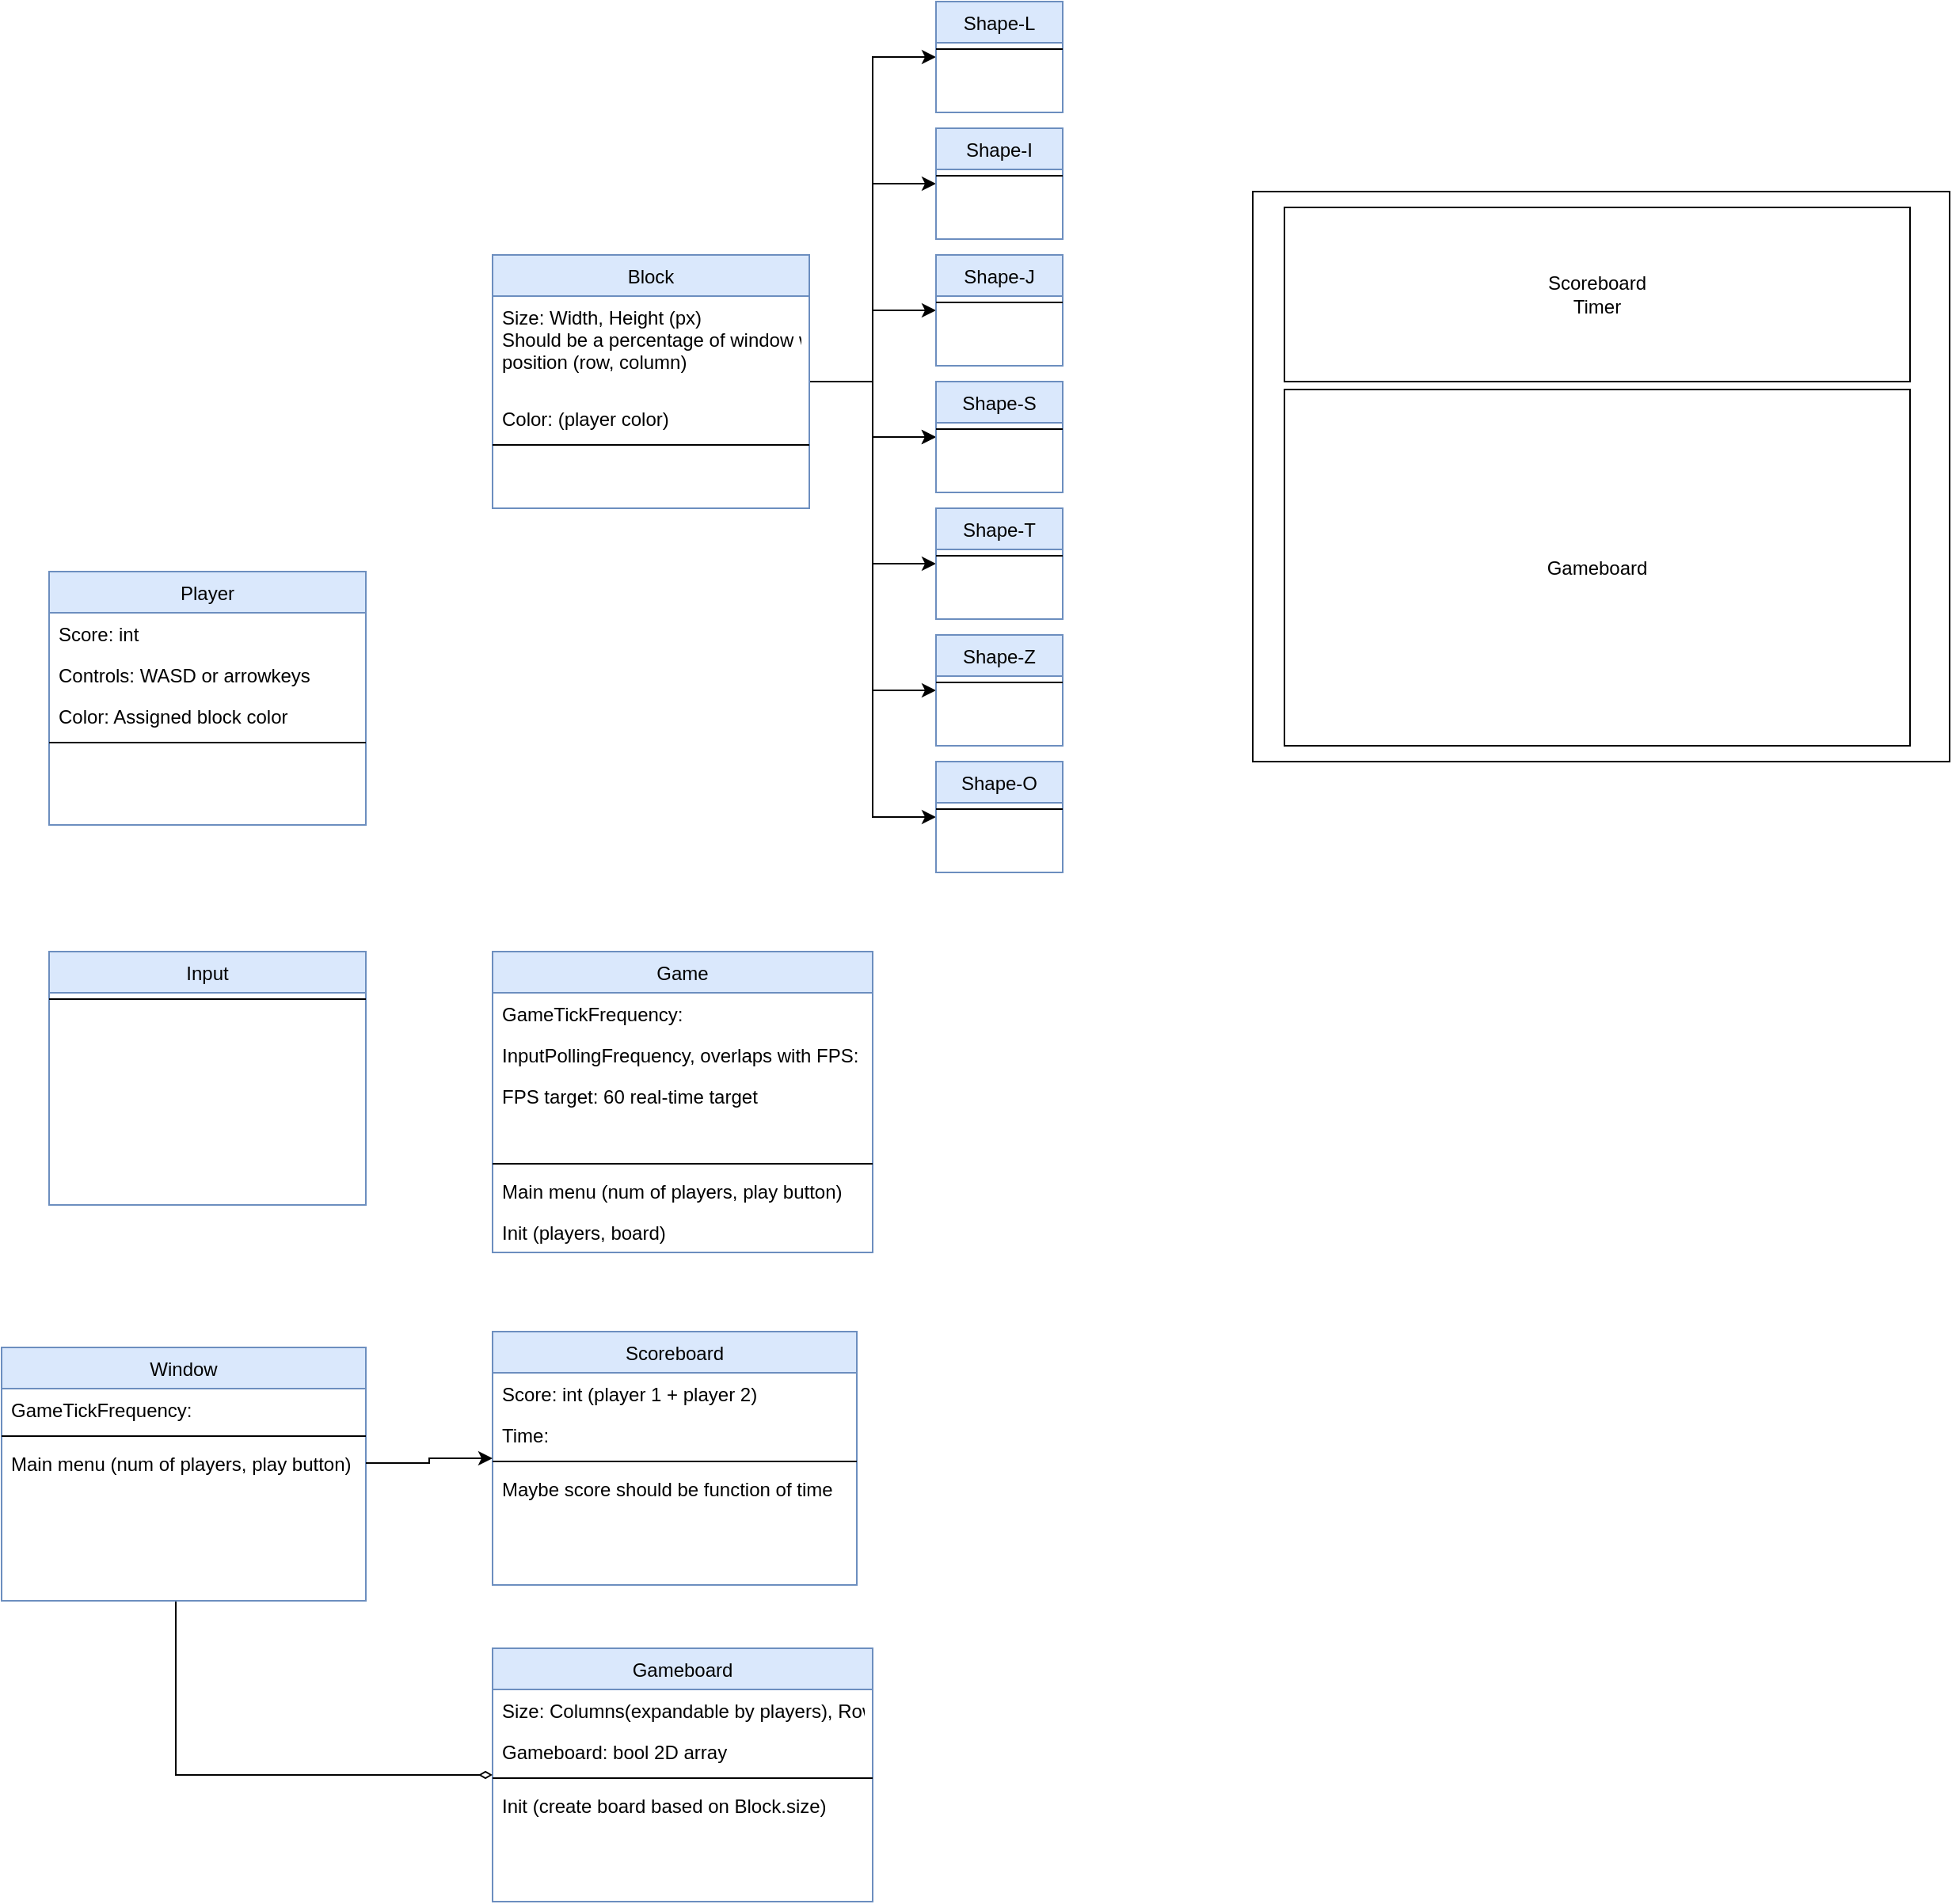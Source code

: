 <mxfile version="21.2.1" type="device" pages="2">
  <diagram id="C5RBs43oDa-KdzZeNtuy" name="Classes and UI">
    <mxGraphModel dx="1277" dy="3592" grid="1" gridSize="10" guides="1" tooltips="1" connect="1" arrows="1" fold="1" page="1" pageScale="1" pageWidth="827" pageHeight="1169" math="0" shadow="0">
      <root>
        <mxCell id="WIyWlLk6GJQsqaUBKTNV-0" />
        <mxCell id="WIyWlLk6GJQsqaUBKTNV-1" parent="WIyWlLk6GJQsqaUBKTNV-0" />
        <mxCell id="zkfFHV4jXpPFQw0GAbJ--0" value="Gameboard" style="swimlane;fontStyle=0;align=center;verticalAlign=top;childLayout=stackLayout;horizontal=1;startSize=26;horizontalStack=0;resizeParent=1;resizeLast=0;collapsible=1;marginBottom=0;rounded=0;shadow=0;strokeWidth=1;fillColor=#dae8fc;strokeColor=#6c8ebf;glass=0;gradientColor=none;" parent="WIyWlLk6GJQsqaUBKTNV-1" vertex="1">
          <mxGeometry x="360" y="1000" width="240" height="160" as="geometry">
            <mxRectangle x="230" y="140" width="160" height="26" as="alternateBounds" />
          </mxGeometry>
        </mxCell>
        <mxCell id="zkfFHV4jXpPFQw0GAbJ--5" value="Size: Columns(expandable by players), Rows" style="text;align=left;verticalAlign=top;spacingLeft=4;spacingRight=4;overflow=hidden;rotatable=0;points=[[0,0.5],[1,0.5]];portConstraint=eastwest;" parent="zkfFHV4jXpPFQw0GAbJ--0" vertex="1">
          <mxGeometry y="26" width="240" height="26" as="geometry" />
        </mxCell>
        <mxCell id="7FVfDCS7Y6orQFp0e4l5-1" value="Gameboard: bool 2D array" style="text;align=left;verticalAlign=top;spacingLeft=4;spacingRight=4;overflow=hidden;rotatable=0;points=[[0,0.5],[1,0.5]];portConstraint=eastwest;" parent="zkfFHV4jXpPFQw0GAbJ--0" vertex="1">
          <mxGeometry y="52" width="240" height="26" as="geometry" />
        </mxCell>
        <mxCell id="zkfFHV4jXpPFQw0GAbJ--4" value="" style="line;html=1;strokeWidth=1;align=left;verticalAlign=middle;spacingTop=-1;spacingLeft=3;spacingRight=3;rotatable=0;labelPosition=right;points=[];portConstraint=eastwest;" parent="zkfFHV4jXpPFQw0GAbJ--0" vertex="1">
          <mxGeometry y="78" width="240" height="8" as="geometry" />
        </mxCell>
        <mxCell id="7FVfDCS7Y6orQFp0e4l5-12" value="Init (create board based on Block.size)" style="text;align=left;verticalAlign=top;spacingLeft=4;spacingRight=4;overflow=hidden;rotatable=0;points=[[0,0.5],[1,0.5]];portConstraint=eastwest;" parent="zkfFHV4jXpPFQw0GAbJ--0" vertex="1">
          <mxGeometry y="86" width="240" height="26" as="geometry" />
        </mxCell>
        <mxCell id="7FVfDCS7Y6orQFp0e4l5-3" value="Player" style="swimlane;fontStyle=0;align=center;verticalAlign=top;childLayout=stackLayout;horizontal=1;startSize=26;horizontalStack=0;resizeParent=1;resizeLast=0;collapsible=1;marginBottom=0;rounded=0;shadow=0;strokeWidth=1;fillColor=#dae8fc;strokeColor=#6c8ebf;" parent="WIyWlLk6GJQsqaUBKTNV-1" vertex="1">
          <mxGeometry x="80" y="320" width="200" height="160" as="geometry">
            <mxRectangle x="230" y="140" width="160" height="26" as="alternateBounds" />
          </mxGeometry>
        </mxCell>
        <mxCell id="7FVfDCS7Y6orQFp0e4l5-4" value="Score: int" style="text;align=left;verticalAlign=top;spacingLeft=4;spacingRight=4;overflow=hidden;rotatable=0;points=[[0,0.5],[1,0.5]];portConstraint=eastwest;" parent="7FVfDCS7Y6orQFp0e4l5-3" vertex="1">
          <mxGeometry y="26" width="200" height="26" as="geometry" />
        </mxCell>
        <mxCell id="7FVfDCS7Y6orQFp0e4l5-5" value="Controls: WASD or arrowkeys" style="text;align=left;verticalAlign=top;spacingLeft=4;spacingRight=4;overflow=hidden;rotatable=0;points=[[0,0.5],[1,0.5]];portConstraint=eastwest;" parent="7FVfDCS7Y6orQFp0e4l5-3" vertex="1">
          <mxGeometry y="52" width="200" height="26" as="geometry" />
        </mxCell>
        <mxCell id="7FVfDCS7Y6orQFp0e4l5-20" value="Color: Assigned block color" style="text;align=left;verticalAlign=top;spacingLeft=4;spacingRight=4;overflow=hidden;rotatable=0;points=[[0,0.5],[1,0.5]];portConstraint=eastwest;" parent="7FVfDCS7Y6orQFp0e4l5-3" vertex="1">
          <mxGeometry y="78" width="200" height="26" as="geometry" />
        </mxCell>
        <mxCell id="7FVfDCS7Y6orQFp0e4l5-7" value="" style="line;html=1;strokeWidth=1;align=left;verticalAlign=middle;spacingTop=-1;spacingLeft=3;spacingRight=3;rotatable=0;labelPosition=right;points=[];portConstraint=eastwest;" parent="7FVfDCS7Y6orQFp0e4l5-3" vertex="1">
          <mxGeometry y="104" width="200" height="8" as="geometry" />
        </mxCell>
        <mxCell id="7FVfDCS7Y6orQFp0e4l5-25" style="edgeStyle=elbowEdgeStyle;rounded=0;orthogonalLoop=1;jettySize=auto;html=1;" parent="WIyWlLk6GJQsqaUBKTNV-1" source="7FVfDCS7Y6orQFp0e4l5-8" target="7FVfDCS7Y6orQFp0e4l5-21" edge="1">
          <mxGeometry relative="1" as="geometry" />
        </mxCell>
        <mxCell id="7FVfDCS7Y6orQFp0e4l5-38" style="edgeStyle=elbowEdgeStyle;rounded=0;orthogonalLoop=1;jettySize=auto;html=1;" parent="WIyWlLk6GJQsqaUBKTNV-1" source="7FVfDCS7Y6orQFp0e4l5-8" target="7FVfDCS7Y6orQFp0e4l5-26" edge="1">
          <mxGeometry relative="1" as="geometry" />
        </mxCell>
        <mxCell id="7FVfDCS7Y6orQFp0e4l5-39" style="edgeStyle=elbowEdgeStyle;rounded=0;orthogonalLoop=1;jettySize=auto;html=1;" parent="WIyWlLk6GJQsqaUBKTNV-1" source="7FVfDCS7Y6orQFp0e4l5-8" target="7FVfDCS7Y6orQFp0e4l5-28" edge="1">
          <mxGeometry relative="1" as="geometry" />
        </mxCell>
        <mxCell id="7FVfDCS7Y6orQFp0e4l5-40" style="edgeStyle=elbowEdgeStyle;rounded=0;orthogonalLoop=1;jettySize=auto;html=1;" parent="WIyWlLk6GJQsqaUBKTNV-1" source="7FVfDCS7Y6orQFp0e4l5-8" target="7FVfDCS7Y6orQFp0e4l5-32" edge="1">
          <mxGeometry relative="1" as="geometry" />
        </mxCell>
        <mxCell id="7FVfDCS7Y6orQFp0e4l5-41" style="edgeStyle=elbowEdgeStyle;rounded=0;orthogonalLoop=1;jettySize=auto;html=1;" parent="WIyWlLk6GJQsqaUBKTNV-1" source="7FVfDCS7Y6orQFp0e4l5-8" target="7FVfDCS7Y6orQFp0e4l5-32" edge="1">
          <mxGeometry relative="1" as="geometry" />
        </mxCell>
        <mxCell id="7FVfDCS7Y6orQFp0e4l5-42" style="edgeStyle=elbowEdgeStyle;rounded=0;orthogonalLoop=1;jettySize=auto;html=1;" parent="WIyWlLk6GJQsqaUBKTNV-1" source="7FVfDCS7Y6orQFp0e4l5-8" target="7FVfDCS7Y6orQFp0e4l5-30" edge="1">
          <mxGeometry relative="1" as="geometry" />
        </mxCell>
        <mxCell id="7FVfDCS7Y6orQFp0e4l5-43" style="edgeStyle=elbowEdgeStyle;rounded=0;orthogonalLoop=1;jettySize=auto;html=1;" parent="WIyWlLk6GJQsqaUBKTNV-1" source="7FVfDCS7Y6orQFp0e4l5-8" target="7FVfDCS7Y6orQFp0e4l5-34" edge="1">
          <mxGeometry relative="1" as="geometry" />
        </mxCell>
        <mxCell id="7FVfDCS7Y6orQFp0e4l5-44" style="edgeStyle=elbowEdgeStyle;rounded=0;orthogonalLoop=1;jettySize=auto;html=1;" parent="WIyWlLk6GJQsqaUBKTNV-1" source="7FVfDCS7Y6orQFp0e4l5-8" target="7FVfDCS7Y6orQFp0e4l5-36" edge="1">
          <mxGeometry relative="1" as="geometry" />
        </mxCell>
        <mxCell id="7FVfDCS7Y6orQFp0e4l5-8" value="Block" style="swimlane;fontStyle=0;align=center;verticalAlign=top;childLayout=stackLayout;horizontal=1;startSize=26;horizontalStack=0;resizeParent=1;resizeLast=0;collapsible=1;marginBottom=0;rounded=0;shadow=0;strokeWidth=1;fillColor=#dae8fc;strokeColor=#6c8ebf;" parent="WIyWlLk6GJQsqaUBKTNV-1" vertex="1">
          <mxGeometry x="360" y="120" width="200" height="160" as="geometry">
            <mxRectangle x="230" y="140" width="160" height="26" as="alternateBounds" />
          </mxGeometry>
        </mxCell>
        <mxCell id="7FVfDCS7Y6orQFp0e4l5-9" value="Size: Width, Height (px)&#xa;Should be a percentage of window width&#xa;position (row, column)" style="text;align=left;verticalAlign=top;spacingLeft=4;spacingRight=4;overflow=hidden;rotatable=0;points=[[0,0.5],[1,0.5]];portConstraint=eastwest;" parent="7FVfDCS7Y6orQFp0e4l5-8" vertex="1">
          <mxGeometry y="26" width="200" height="64" as="geometry" />
        </mxCell>
        <mxCell id="7FVfDCS7Y6orQFp0e4l5-19" value="Color: (player color) " style="text;align=left;verticalAlign=top;spacingLeft=4;spacingRight=4;overflow=hidden;rotatable=0;points=[[0,0.5],[1,0.5]];portConstraint=eastwest;" parent="7FVfDCS7Y6orQFp0e4l5-8" vertex="1">
          <mxGeometry y="90" width="200" height="26" as="geometry" />
        </mxCell>
        <mxCell id="7FVfDCS7Y6orQFp0e4l5-11" value="" style="line;html=1;strokeWidth=1;align=left;verticalAlign=middle;spacingTop=-1;spacingLeft=3;spacingRight=3;rotatable=0;labelPosition=right;points=[];portConstraint=eastwest;" parent="7FVfDCS7Y6orQFp0e4l5-8" vertex="1">
          <mxGeometry y="116" width="200" height="8" as="geometry" />
        </mxCell>
        <mxCell id="7FVfDCS7Y6orQFp0e4l5-21" value="Shape-L" style="swimlane;fontStyle=0;align=center;verticalAlign=top;childLayout=stackLayout;horizontal=1;startSize=26;horizontalStack=0;resizeParent=1;resizeLast=0;collapsible=1;marginBottom=0;rounded=0;shadow=0;strokeWidth=1;fillColor=#dae8fc;strokeColor=#6c8ebf;" parent="WIyWlLk6GJQsqaUBKTNV-1" vertex="1">
          <mxGeometry x="640" y="-40" width="80" height="70" as="geometry">
            <mxRectangle x="230" y="140" width="160" height="26" as="alternateBounds" />
          </mxGeometry>
        </mxCell>
        <mxCell id="7FVfDCS7Y6orQFp0e4l5-24" value="" style="line;html=1;strokeWidth=1;align=left;verticalAlign=middle;spacingTop=-1;spacingLeft=3;spacingRight=3;rotatable=0;labelPosition=right;points=[];portConstraint=eastwest;" parent="7FVfDCS7Y6orQFp0e4l5-21" vertex="1">
          <mxGeometry y="26" width="80" height="8" as="geometry" />
        </mxCell>
        <mxCell id="7FVfDCS7Y6orQFp0e4l5-26" value="Shape-I" style="swimlane;fontStyle=0;align=center;verticalAlign=top;childLayout=stackLayout;horizontal=1;startSize=26;horizontalStack=0;resizeParent=1;resizeLast=0;collapsible=1;marginBottom=0;rounded=0;shadow=0;strokeWidth=1;fillColor=#dae8fc;strokeColor=#6c8ebf;" parent="WIyWlLk6GJQsqaUBKTNV-1" vertex="1">
          <mxGeometry x="640" y="40" width="80" height="70" as="geometry">
            <mxRectangle x="230" y="140" width="160" height="26" as="alternateBounds" />
          </mxGeometry>
        </mxCell>
        <mxCell id="7FVfDCS7Y6orQFp0e4l5-27" value="" style="line;html=1;strokeWidth=1;align=left;verticalAlign=middle;spacingTop=-1;spacingLeft=3;spacingRight=3;rotatable=0;labelPosition=right;points=[];portConstraint=eastwest;" parent="7FVfDCS7Y6orQFp0e4l5-26" vertex="1">
          <mxGeometry y="26" width="80" height="8" as="geometry" />
        </mxCell>
        <mxCell id="7FVfDCS7Y6orQFp0e4l5-28" value="Shape-J" style="swimlane;fontStyle=0;align=center;verticalAlign=top;childLayout=stackLayout;horizontal=1;startSize=26;horizontalStack=0;resizeParent=1;resizeLast=0;collapsible=1;marginBottom=0;rounded=0;shadow=0;strokeWidth=1;fillColor=#dae8fc;strokeColor=#6c8ebf;" parent="WIyWlLk6GJQsqaUBKTNV-1" vertex="1">
          <mxGeometry x="640" y="120" width="80" height="70" as="geometry">
            <mxRectangle x="230" y="140" width="160" height="26" as="alternateBounds" />
          </mxGeometry>
        </mxCell>
        <mxCell id="7FVfDCS7Y6orQFp0e4l5-29" value="" style="line;html=1;strokeWidth=1;align=left;verticalAlign=middle;spacingTop=-1;spacingLeft=3;spacingRight=3;rotatable=0;labelPosition=right;points=[];portConstraint=eastwest;" parent="7FVfDCS7Y6orQFp0e4l5-28" vertex="1">
          <mxGeometry y="26" width="80" height="8" as="geometry" />
        </mxCell>
        <mxCell id="7FVfDCS7Y6orQFp0e4l5-30" value="Shape-T" style="swimlane;fontStyle=0;align=center;verticalAlign=top;childLayout=stackLayout;horizontal=1;startSize=26;horizontalStack=0;resizeParent=1;resizeLast=0;collapsible=1;marginBottom=0;rounded=0;shadow=0;strokeWidth=1;fillColor=#dae8fc;strokeColor=#6c8ebf;" parent="WIyWlLk6GJQsqaUBKTNV-1" vertex="1">
          <mxGeometry x="640" y="280" width="80" height="70" as="geometry">
            <mxRectangle x="230" y="140" width="160" height="26" as="alternateBounds" />
          </mxGeometry>
        </mxCell>
        <mxCell id="7FVfDCS7Y6orQFp0e4l5-31" value="" style="line;html=1;strokeWidth=1;align=left;verticalAlign=middle;spacingTop=-1;spacingLeft=3;spacingRight=3;rotatable=0;labelPosition=right;points=[];portConstraint=eastwest;" parent="7FVfDCS7Y6orQFp0e4l5-30" vertex="1">
          <mxGeometry y="26" width="80" height="8" as="geometry" />
        </mxCell>
        <mxCell id="7FVfDCS7Y6orQFp0e4l5-32" value="Shape-S" style="swimlane;fontStyle=0;align=center;verticalAlign=top;childLayout=stackLayout;horizontal=1;startSize=26;horizontalStack=0;resizeParent=1;resizeLast=0;collapsible=1;marginBottom=0;rounded=0;shadow=0;strokeWidth=1;fillColor=#dae8fc;strokeColor=#6c8ebf;" parent="WIyWlLk6GJQsqaUBKTNV-1" vertex="1">
          <mxGeometry x="640" y="200" width="80" height="70" as="geometry">
            <mxRectangle x="230" y="140" width="160" height="26" as="alternateBounds" />
          </mxGeometry>
        </mxCell>
        <mxCell id="7FVfDCS7Y6orQFp0e4l5-33" value="" style="line;html=1;strokeWidth=1;align=left;verticalAlign=middle;spacingTop=-1;spacingLeft=3;spacingRight=3;rotatable=0;labelPosition=right;points=[];portConstraint=eastwest;" parent="7FVfDCS7Y6orQFp0e4l5-32" vertex="1">
          <mxGeometry y="26" width="80" height="8" as="geometry" />
        </mxCell>
        <mxCell id="7FVfDCS7Y6orQFp0e4l5-34" value="Shape-Z" style="swimlane;fontStyle=0;align=center;verticalAlign=top;childLayout=stackLayout;horizontal=1;startSize=26;horizontalStack=0;resizeParent=1;resizeLast=0;collapsible=1;marginBottom=0;rounded=0;shadow=0;strokeWidth=1;fillColor=#dae8fc;strokeColor=#6c8ebf;" parent="WIyWlLk6GJQsqaUBKTNV-1" vertex="1">
          <mxGeometry x="640" y="360" width="80" height="70" as="geometry">
            <mxRectangle x="230" y="140" width="160" height="26" as="alternateBounds" />
          </mxGeometry>
        </mxCell>
        <mxCell id="7FVfDCS7Y6orQFp0e4l5-35" value="" style="line;html=1;strokeWidth=1;align=left;verticalAlign=middle;spacingTop=-1;spacingLeft=3;spacingRight=3;rotatable=0;labelPosition=right;points=[];portConstraint=eastwest;" parent="7FVfDCS7Y6orQFp0e4l5-34" vertex="1">
          <mxGeometry y="26" width="80" height="8" as="geometry" />
        </mxCell>
        <mxCell id="7FVfDCS7Y6orQFp0e4l5-36" value="Shape-O" style="swimlane;fontStyle=0;align=center;verticalAlign=top;childLayout=stackLayout;horizontal=1;startSize=26;horizontalStack=0;resizeParent=1;resizeLast=0;collapsible=1;marginBottom=0;rounded=0;shadow=0;strokeWidth=1;fillColor=#dae8fc;strokeColor=#6c8ebf;" parent="WIyWlLk6GJQsqaUBKTNV-1" vertex="1">
          <mxGeometry x="640" y="440" width="80" height="70" as="geometry">
            <mxRectangle x="230" y="140" width="160" height="26" as="alternateBounds" />
          </mxGeometry>
        </mxCell>
        <mxCell id="7FVfDCS7Y6orQFp0e4l5-37" value="" style="line;html=1;strokeWidth=1;align=left;verticalAlign=middle;spacingTop=-1;spacingLeft=3;spacingRight=3;rotatable=0;labelPosition=right;points=[];portConstraint=eastwest;" parent="7FVfDCS7Y6orQFp0e4l5-36" vertex="1">
          <mxGeometry y="26" width="80" height="8" as="geometry" />
        </mxCell>
        <mxCell id="7FVfDCS7Y6orQFp0e4l5-46" value="Scoreboard" style="swimlane;fontStyle=0;align=center;verticalAlign=top;childLayout=stackLayout;horizontal=1;startSize=26;horizontalStack=0;resizeParent=1;resizeLast=0;collapsible=1;marginBottom=0;rounded=0;shadow=0;strokeWidth=1;fillColor=#dae8fc;strokeColor=#6c8ebf;" parent="WIyWlLk6GJQsqaUBKTNV-1" vertex="1">
          <mxGeometry x="360" y="800" width="230" height="160" as="geometry">
            <mxRectangle x="230" y="140" width="160" height="26" as="alternateBounds" />
          </mxGeometry>
        </mxCell>
        <mxCell id="7FVfDCS7Y6orQFp0e4l5-48" value="Score: int (player 1 + player 2)" style="text;align=left;verticalAlign=top;spacingLeft=4;spacingRight=4;overflow=hidden;rotatable=0;points=[[0,0.5],[1,0.5]];portConstraint=eastwest;" parent="7FVfDCS7Y6orQFp0e4l5-46" vertex="1">
          <mxGeometry y="26" width="230" height="26" as="geometry" />
        </mxCell>
        <mxCell id="7FVfDCS7Y6orQFp0e4l5-50" value="Time: " style="text;align=left;verticalAlign=top;spacingLeft=4;spacingRight=4;overflow=hidden;rotatable=0;points=[[0,0.5],[1,0.5]];portConstraint=eastwest;" parent="7FVfDCS7Y6orQFp0e4l5-46" vertex="1">
          <mxGeometry y="52" width="230" height="26" as="geometry" />
        </mxCell>
        <mxCell id="7FVfDCS7Y6orQFp0e4l5-49" value="" style="line;html=1;strokeWidth=1;align=left;verticalAlign=middle;spacingTop=-1;spacingLeft=3;spacingRight=3;rotatable=0;labelPosition=right;points=[];portConstraint=eastwest;" parent="7FVfDCS7Y6orQFp0e4l5-46" vertex="1">
          <mxGeometry y="78" width="230" height="8" as="geometry" />
        </mxCell>
        <mxCell id="7FVfDCS7Y6orQFp0e4l5-51" value="Maybe score should be function of time" style="text;align=left;verticalAlign=top;spacingLeft=4;spacingRight=4;overflow=hidden;rotatable=0;points=[[0,0.5],[1,0.5]];portConstraint=eastwest;" parent="7FVfDCS7Y6orQFp0e4l5-46" vertex="1">
          <mxGeometry y="86" width="230" height="24" as="geometry" />
        </mxCell>
        <mxCell id="7FVfDCS7Y6orQFp0e4l5-52" value="Input" style="swimlane;fontStyle=0;align=center;verticalAlign=top;childLayout=stackLayout;horizontal=1;startSize=26;horizontalStack=0;resizeParent=1;resizeLast=0;collapsible=1;marginBottom=0;rounded=0;shadow=0;strokeWidth=1;fillColor=#dae8fc;strokeColor=#6c8ebf;" parent="WIyWlLk6GJQsqaUBKTNV-1" vertex="1">
          <mxGeometry x="80" y="560" width="200" height="160" as="geometry">
            <mxRectangle x="230" y="140" width="160" height="26" as="alternateBounds" />
          </mxGeometry>
        </mxCell>
        <mxCell id="7FVfDCS7Y6orQFp0e4l5-56" value="" style="line;html=1;strokeWidth=1;align=left;verticalAlign=middle;spacingTop=-1;spacingLeft=3;spacingRight=3;rotatable=0;labelPosition=right;points=[];portConstraint=eastwest;" parent="7FVfDCS7Y6orQFp0e4l5-52" vertex="1">
          <mxGeometry y="26" width="200" height="8" as="geometry" />
        </mxCell>
        <mxCell id="7FVfDCS7Y6orQFp0e4l5-58" value="Game" style="swimlane;fontStyle=0;align=center;verticalAlign=top;childLayout=stackLayout;horizontal=1;startSize=26;horizontalStack=0;resizeParent=1;resizeLast=0;collapsible=1;marginBottom=0;rounded=0;shadow=0;strokeWidth=1;fillColor=#dae8fc;strokeColor=#6c8ebf;glass=0;gradientColor=none;" parent="WIyWlLk6GJQsqaUBKTNV-1" vertex="1">
          <mxGeometry x="360" y="560" width="240" height="190" as="geometry">
            <mxRectangle x="230" y="140" width="160" height="26" as="alternateBounds" />
          </mxGeometry>
        </mxCell>
        <mxCell id="7FVfDCS7Y6orQFp0e4l5-63" value="GameTickFrequency:" style="text;align=left;verticalAlign=top;spacingLeft=4;spacingRight=4;overflow=hidden;rotatable=0;points=[[0,0.5],[1,0.5]];portConstraint=eastwest;" parent="7FVfDCS7Y6orQFp0e4l5-58" vertex="1">
          <mxGeometry y="26" width="240" height="26" as="geometry" />
        </mxCell>
        <mxCell id="7FVfDCS7Y6orQFp0e4l5-64" value="InputPollingFrequency, overlaps with FPS:" style="text;align=left;verticalAlign=top;spacingLeft=4;spacingRight=4;overflow=hidden;rotatable=0;points=[[0,0.5],[1,0.5]];portConstraint=eastwest;" parent="7FVfDCS7Y6orQFp0e4l5-58" vertex="1">
          <mxGeometry y="52" width="240" height="26" as="geometry" />
        </mxCell>
        <mxCell id="7FVfDCS7Y6orQFp0e4l5-65" value="FPS target: 60 real-time target" style="text;align=left;verticalAlign=top;spacingLeft=4;spacingRight=4;overflow=hidden;rotatable=0;points=[[0,0.5],[1,0.5]];portConstraint=eastwest;" parent="7FVfDCS7Y6orQFp0e4l5-58" vertex="1">
          <mxGeometry y="78" width="240" height="52" as="geometry" />
        </mxCell>
        <mxCell id="7FVfDCS7Y6orQFp0e4l5-61" value="" style="line;html=1;strokeWidth=1;align=left;verticalAlign=middle;spacingTop=-1;spacingLeft=3;spacingRight=3;rotatable=0;labelPosition=right;points=[];portConstraint=eastwest;" parent="7FVfDCS7Y6orQFp0e4l5-58" vertex="1">
          <mxGeometry y="130" width="240" height="8" as="geometry" />
        </mxCell>
        <mxCell id="ku6lm2AEFOz_JsCnCrfo-0" value="Main menu (num of players, play button)" style="text;align=left;verticalAlign=top;spacingLeft=4;spacingRight=4;overflow=hidden;rotatable=0;points=[[0,0.5],[1,0.5]];portConstraint=eastwest;" parent="7FVfDCS7Y6orQFp0e4l5-58" vertex="1">
          <mxGeometry y="138" width="240" height="26" as="geometry" />
        </mxCell>
        <mxCell id="7FVfDCS7Y6orQFp0e4l5-62" value="Init (players, board)" style="text;align=left;verticalAlign=top;spacingLeft=4;spacingRight=4;overflow=hidden;rotatable=0;points=[[0,0.5],[1,0.5]];portConstraint=eastwest;" parent="7FVfDCS7Y6orQFp0e4l5-58" vertex="1">
          <mxGeometry y="164" width="240" height="26" as="geometry" />
        </mxCell>
        <mxCell id="ku6lm2AEFOz_JsCnCrfo-9" style="edgeStyle=orthogonalEdgeStyle;rounded=0;orthogonalLoop=1;jettySize=auto;html=1;endArrow=diamondThin;endFill=0;" parent="WIyWlLk6GJQsqaUBKTNV-1" source="ku6lm2AEFOz_JsCnCrfo-1" target="zkfFHV4jXpPFQw0GAbJ--0" edge="1">
          <mxGeometry relative="1" as="geometry">
            <Array as="points">
              <mxPoint x="160" y="1080" />
            </Array>
          </mxGeometry>
        </mxCell>
        <mxCell id="ku6lm2AEFOz_JsCnCrfo-1" value="Window" style="swimlane;fontStyle=0;align=center;verticalAlign=top;childLayout=stackLayout;horizontal=1;startSize=26;horizontalStack=0;resizeParent=1;resizeLast=0;collapsible=1;marginBottom=0;rounded=0;shadow=0;strokeWidth=1;fillColor=#dae8fc;strokeColor=#6c8ebf;glass=0;gradientColor=none;" parent="WIyWlLk6GJQsqaUBKTNV-1" vertex="1">
          <mxGeometry x="50" y="810" width="230" height="160" as="geometry">
            <mxRectangle x="230" y="140" width="160" height="26" as="alternateBounds" />
          </mxGeometry>
        </mxCell>
        <mxCell id="ku6lm2AEFOz_JsCnCrfo-2" value="GameTickFrequency:" style="text;align=left;verticalAlign=top;spacingLeft=4;spacingRight=4;overflow=hidden;rotatable=0;points=[[0,0.5],[1,0.5]];portConstraint=eastwest;" parent="ku6lm2AEFOz_JsCnCrfo-1" vertex="1">
          <mxGeometry y="26" width="230" height="26" as="geometry" />
        </mxCell>
        <mxCell id="ku6lm2AEFOz_JsCnCrfo-5" value="" style="line;html=1;strokeWidth=1;align=left;verticalAlign=middle;spacingTop=-1;spacingLeft=3;spacingRight=3;rotatable=0;labelPosition=right;points=[];portConstraint=eastwest;" parent="ku6lm2AEFOz_JsCnCrfo-1" vertex="1">
          <mxGeometry y="52" width="230" height="8" as="geometry" />
        </mxCell>
        <mxCell id="ku6lm2AEFOz_JsCnCrfo-6" value="Main menu (num of players, play button)" style="text;align=left;verticalAlign=top;spacingLeft=4;spacingRight=4;overflow=hidden;rotatable=0;points=[[0,0.5],[1,0.5]];portConstraint=eastwest;" parent="ku6lm2AEFOz_JsCnCrfo-1" vertex="1">
          <mxGeometry y="60" width="230" height="26" as="geometry" />
        </mxCell>
        <mxCell id="ku6lm2AEFOz_JsCnCrfo-8" style="edgeStyle=orthogonalEdgeStyle;rounded=0;orthogonalLoop=1;jettySize=auto;html=1;" parent="WIyWlLk6GJQsqaUBKTNV-1" source="ku6lm2AEFOz_JsCnCrfo-6" target="7FVfDCS7Y6orQFp0e4l5-46" edge="1">
          <mxGeometry relative="1" as="geometry" />
        </mxCell>
        <mxCell id="ku6lm2AEFOz_JsCnCrfo-11" value="" style="rounded=0;whiteSpace=wrap;html=1;" parent="WIyWlLk6GJQsqaUBKTNV-1" vertex="1">
          <mxGeometry x="840" y="80" width="440" height="360" as="geometry" />
        </mxCell>
        <mxCell id="ku6lm2AEFOz_JsCnCrfo-12" value="Scoreboard&lt;br&gt;Timer" style="rounded=0;whiteSpace=wrap;html=1;" parent="WIyWlLk6GJQsqaUBKTNV-1" vertex="1">
          <mxGeometry x="860" y="90" width="395" height="110" as="geometry" />
        </mxCell>
        <mxCell id="ku6lm2AEFOz_JsCnCrfo-13" value="Gameboard" style="rounded=0;whiteSpace=wrap;html=1;" parent="WIyWlLk6GJQsqaUBKTNV-1" vertex="1">
          <mxGeometry x="860" y="205" width="395" height="225" as="geometry" />
        </mxCell>
      </root>
    </mxGraphModel>
  </diagram>
  <diagram id="twwmb6uR9d0SUWPUTxXr" name="Task Graph">
    <mxGraphModel dx="2044" dy="700" grid="1" gridSize="10" guides="1" tooltips="1" connect="1" arrows="1" fold="1" page="1" pageScale="1" pageWidth="850" pageHeight="1100" math="0" shadow="0">
      <root>
        <mxCell id="0" />
        <mxCell id="1" parent="0" />
        <mxCell id="wmk0BRzzgzkiUXuPJgn4-115" value="for each&lt;br&gt;block" style="rounded=0;whiteSpace=wrap;html=1;fillColor=none;dashed=1;" vertex="1" parent="1">
          <mxGeometry x="300" y="1480" width="120" height="320" as="geometry" />
        </mxCell>
        <mxCell id="BYiuOraGIPkc2YLkDVSn-1" value="Standard Tetris Game" style="text;html=1;strokeColor=none;fillColor=none;align=center;verticalAlign=middle;whiteSpace=wrap;rounded=0;" vertex="1" parent="1">
          <mxGeometry x="80" y="40" width="120" height="40" as="geometry" />
        </mxCell>
        <mxCell id="wmk0BRzzgzkiUXuPJgn4-3" value="" style="edgeStyle=orthogonalEdgeStyle;rounded=0;orthogonalLoop=1;jettySize=auto;html=1;" edge="1" parent="1" source="wmk0BRzzgzkiUXuPJgn4-1" target="wmk0BRzzgzkiUXuPJgn4-2">
          <mxGeometry relative="1" as="geometry" />
        </mxCell>
        <mxCell id="wmk0BRzzgzkiUXuPJgn4-1" value="Polling&lt;br&gt;Server" style="ellipse;whiteSpace=wrap;html=1;aspect=fixed;" vertex="1" parent="1">
          <mxGeometry x="80" y="120" width="80" height="80" as="geometry" />
        </mxCell>
        <mxCell id="wmk0BRzzgzkiUXuPJgn4-26" style="edgeStyle=orthogonalEdgeStyle;rounded=0;orthogonalLoop=1;jettySize=auto;html=1;" edge="1" parent="1" source="wmk0BRzzgzkiUXuPJgn4-2" target="wmk0BRzzgzkiUXuPJgn4-10">
          <mxGeometry relative="1" as="geometry" />
        </mxCell>
        <mxCell id="wmk0BRzzgzkiUXuPJgn4-28" style="edgeStyle=orthogonalEdgeStyle;rounded=0;orthogonalLoop=1;jettySize=auto;html=1;" edge="1" parent="1" source="wmk0BRzzgzkiUXuPJgn4-2" target="wmk0BRzzgzkiUXuPJgn4-8">
          <mxGeometry relative="1" as="geometry">
            <Array as="points">
              <mxPoint x="240" y="280" />
            </Array>
          </mxGeometry>
        </mxCell>
        <mxCell id="wmk0BRzzgzkiUXuPJgn4-2" value="Game Logic" style="ellipse;whiteSpace=wrap;html=1;aspect=fixed;" vertex="1" parent="1">
          <mxGeometry x="200" y="120" width="80" height="80" as="geometry" />
        </mxCell>
        <mxCell id="wmk0BRzzgzkiUXuPJgn4-6" value="Rendering" style="ellipse;whiteSpace=wrap;html=1;aspect=fixed;" vertex="1" parent="1">
          <mxGeometry x="560" y="120" width="80" height="80" as="geometry" />
        </mxCell>
        <mxCell id="wmk0BRzzgzkiUXuPJgn4-8" value="Audio" style="ellipse;whiteSpace=wrap;html=1;aspect=fixed;" vertex="1" parent="1">
          <mxGeometry x="320" y="240" width="80" height="80" as="geometry" />
        </mxCell>
        <mxCell id="wmk0BRzzgzkiUXuPJgn4-27" style="edgeStyle=orthogonalEdgeStyle;rounded=0;orthogonalLoop=1;jettySize=auto;html=1;" edge="1" parent="1" source="wmk0BRzzgzkiUXuPJgn4-10" target="wmk0BRzzgzkiUXuPJgn4-2">
          <mxGeometry relative="1" as="geometry">
            <Array as="points">
              <mxPoint x="360" y="80" />
              <mxPoint x="240" y="80" />
            </Array>
          </mxGeometry>
        </mxCell>
        <mxCell id="wmk0BRzzgzkiUXuPJgn4-29" style="edgeStyle=orthogonalEdgeStyle;rounded=0;orthogonalLoop=1;jettySize=auto;html=1;" edge="1" parent="1" source="wmk0BRzzgzkiUXuPJgn4-10" target="wmk0BRzzgzkiUXuPJgn4-12">
          <mxGeometry relative="1" as="geometry" />
        </mxCell>
        <mxCell id="wmk0BRzzgzkiUXuPJgn4-10" value="Collision Detection" style="ellipse;whiteSpace=wrap;html=1;aspect=fixed;" vertex="1" parent="1">
          <mxGeometry x="320" y="120" width="80" height="80" as="geometry" />
        </mxCell>
        <mxCell id="wmk0BRzzgzkiUXuPJgn4-30" style="edgeStyle=orthogonalEdgeStyle;rounded=0;orthogonalLoop=1;jettySize=auto;html=1;" edge="1" parent="1" source="wmk0BRzzgzkiUXuPJgn4-12" target="wmk0BRzzgzkiUXuPJgn4-6">
          <mxGeometry relative="1" as="geometry" />
        </mxCell>
        <mxCell id="wmk0BRzzgzkiUXuPJgn4-12" value="Scoreboard" style="ellipse;whiteSpace=wrap;html=1;aspect=fixed;" vertex="1" parent="1">
          <mxGeometry x="440" y="120" width="80" height="80" as="geometry" />
        </mxCell>
        <mxCell id="wmk0BRzzgzkiUXuPJgn4-112" style="edgeStyle=orthogonalEdgeStyle;rounded=0;orthogonalLoop=1;jettySize=auto;html=1;" edge="1" parent="1" source="wmk0BRzzgzkiUXuPJgn4-16" target="wmk0BRzzgzkiUXuPJgn4-109">
          <mxGeometry relative="1" as="geometry" />
        </mxCell>
        <mxCell id="wmk0BRzzgzkiUXuPJgn4-16" value="Polling&lt;br&gt;Server" style="ellipse;whiteSpace=wrap;html=1;aspect=fixed;" vertex="1" parent="1">
          <mxGeometry x="80" y="1600" width="80" height="80" as="geometry" />
        </mxCell>
        <mxCell id="wmk0BRzzgzkiUXuPJgn4-31" style="edgeStyle=orthogonalEdgeStyle;rounded=0;orthogonalLoop=1;jettySize=auto;html=1;exitX=0;exitY=0;exitDx=0;exitDy=0;entryX=0;entryY=1;entryDx=0;entryDy=0;" edge="1" parent="1" source="wmk0BRzzgzkiUXuPJgn4-16" target="wmk0BRzzgzkiUXuPJgn4-16">
          <mxGeometry relative="1" as="geometry">
            <mxPoint x="70" y="1600" as="sourcePoint" />
            <Array as="points">
              <mxPoint x="50" y="1612" />
              <mxPoint x="50" y="1668" />
            </Array>
          </mxGeometry>
        </mxCell>
        <mxCell id="wmk0BRzzgzkiUXuPJgn4-32" value="Tasks:&amp;nbsp;" style="text;html=1;strokeColor=#666666;fillColor=#f5f5f5;align=center;verticalAlign=middle;whiteSpace=wrap;rounded=1;fontColor=#333333;" vertex="1" parent="1">
          <mxGeometry x="-40" y="560" width="80" height="80" as="geometry" />
        </mxCell>
        <mxCell id="wmk0BRzzgzkiUXuPJgn4-33" value="Polling&lt;br&gt;Server" style="ellipse;whiteSpace=wrap;html=1;aspect=fixed;" vertex="1" parent="1">
          <mxGeometry x="80" y="560" width="80" height="80" as="geometry" />
        </mxCell>
        <mxCell id="wmk0BRzzgzkiUXuPJgn4-36" value="" style="edgeStyle=orthogonalEdgeStyle;rounded=0;orthogonalLoop=1;jettySize=auto;html=1;" edge="1" parent="1" source="wmk0BRzzgzkiUXuPJgn4-34" target="wmk0BRzzgzkiUXuPJgn4-35">
          <mxGeometry relative="1" as="geometry" />
        </mxCell>
        <mxCell id="wmk0BRzzgzkiUXuPJgn4-34" value="Update&lt;br&gt;tetromino&lt;br&gt;position&lt;br&gt;in Gameboard object" style="ellipse;whiteSpace=wrap;html=1;aspect=fixed;" vertex="1" parent="1">
          <mxGeometry x="240" y="560" width="80" height="80" as="geometry" />
        </mxCell>
        <mxCell id="wmk0BRzzgzkiUXuPJgn4-35" value="gameboard, player" style="whiteSpace=wrap;html=1;fillColor=#dae8fc;strokeColor=#6c8ebf;" vertex="1" parent="1">
          <mxGeometry x="220" y="450" width="120" height="60" as="geometry" />
        </mxCell>
        <mxCell id="wmk0BRzzgzkiUXuPJgn4-37" value="Dependencies" style="text;html=1;strokeColor=#6c8ebf;fillColor=#dae8fc;align=center;verticalAlign=middle;whiteSpace=wrap;rounded=1;" vertex="1" parent="1">
          <mxGeometry x="-40" y="440" width="200" height="80" as="geometry" />
        </mxCell>
        <mxCell id="wmk0BRzzgzkiUXuPJgn4-39" value="" style="edgeStyle=orthogonalEdgeStyle;rounded=0;orthogonalLoop=1;jettySize=auto;html=1;" edge="1" source="wmk0BRzzgzkiUXuPJgn4-40" target="wmk0BRzzgzkiUXuPJgn4-41" parent="1">
          <mxGeometry relative="1" as="geometry" />
        </mxCell>
        <mxCell id="wmk0BRzzgzkiUXuPJgn4-40" value="Draw&lt;br&gt;Gameboard" style="ellipse;whiteSpace=wrap;html=1;aspect=fixed;" vertex="1" parent="1">
          <mxGeometry x="400" y="560" width="80" height="80" as="geometry" />
        </mxCell>
        <mxCell id="wmk0BRzzgzkiUXuPJgn4-41" value="gameboard" style="whiteSpace=wrap;html=1;fillColor=#dae8fc;strokeColor=#6c8ebf;" vertex="1" parent="1">
          <mxGeometry x="380" y="450" width="120" height="60" as="geometry" />
        </mxCell>
        <mxCell id="wmk0BRzzgzkiUXuPJgn4-42" value="" style="edgeStyle=orthogonalEdgeStyle;rounded=0;orthogonalLoop=1;jettySize=auto;html=1;" edge="1" source="wmk0BRzzgzkiUXuPJgn4-43" target="wmk0BRzzgzkiUXuPJgn4-44" parent="1">
          <mxGeometry relative="1" as="geometry" />
        </mxCell>
        <mxCell id="wmk0BRzzgzkiUXuPJgn4-43" value="Draw&lt;br&gt;Scoreboard" style="ellipse;whiteSpace=wrap;html=1;aspect=fixed;" vertex="1" parent="1">
          <mxGeometry x="560" y="560" width="80" height="80" as="geometry" />
        </mxCell>
        <mxCell id="wmk0BRzzgzkiUXuPJgn4-44" value="player1, player2" style="whiteSpace=wrap;html=1;fillColor=#dae8fc;strokeColor=#6c8ebf;" vertex="1" parent="1">
          <mxGeometry x="540" y="450" width="120" height="60" as="geometry" />
        </mxCell>
        <mxCell id="wmk0BRzzgzkiUXuPJgn4-50" value="" style="edgeStyle=orthogonalEdgeStyle;rounded=0;orthogonalLoop=1;jettySize=auto;html=1;" edge="1" source="wmk0BRzzgzkiUXuPJgn4-51" target="wmk0BRzzgzkiUXuPJgn4-52" parent="1">
          <mxGeometry relative="1" as="geometry" />
        </mxCell>
        <mxCell id="wmk0BRzzgzkiUXuPJgn4-51" value="Spawn Tetromino" style="ellipse;whiteSpace=wrap;html=1;aspect=fixed;" vertex="1" parent="1">
          <mxGeometry x="720" y="560" width="80" height="80" as="geometry" />
        </mxCell>
        <mxCell id="wmk0BRzzgzkiUXuPJgn4-52" value="gameboard, player&amp;nbsp;" style="whiteSpace=wrap;html=1;fillColor=#dae8fc;strokeColor=#6c8ebf;" vertex="1" parent="1">
          <mxGeometry x="700" y="450" width="120" height="60" as="geometry" />
        </mxCell>
        <mxCell id="wmk0BRzzgzkiUXuPJgn4-53" value="" style="edgeStyle=orthogonalEdgeStyle;rounded=0;orthogonalLoop=1;jettySize=auto;html=1;" edge="1" source="wmk0BRzzgzkiUXuPJgn4-54" target="wmk0BRzzgzkiUXuPJgn4-55" parent="1">
          <mxGeometry relative="1" as="geometry" />
        </mxCell>
        <mxCell id="wmk0BRzzgzkiUXuPJgn4-54" value="Move Tetromino" style="ellipse;whiteSpace=wrap;html=1;aspect=fixed;" vertex="1" parent="1">
          <mxGeometry x="880" y="560" width="80" height="80" as="geometry" />
        </mxCell>
        <mxCell id="wmk0BRzzgzkiUXuPJgn4-55" value="gameboard, player, tetromino" style="whiteSpace=wrap;html=1;fillColor=#dae8fc;strokeColor=#6c8ebf;" vertex="1" parent="1">
          <mxGeometry x="860" y="450" width="120" height="60" as="geometry" />
        </mxCell>
        <mxCell id="wmk0BRzzgzkiUXuPJgn4-56" value="" style="edgeStyle=orthogonalEdgeStyle;rounded=0;orthogonalLoop=1;jettySize=auto;html=1;" edge="1" source="wmk0BRzzgzkiUXuPJgn4-57" target="wmk0BRzzgzkiUXuPJgn4-58" parent="1">
          <mxGeometry relative="1" as="geometry" />
        </mxCell>
        <mxCell id="wmk0BRzzgzkiUXuPJgn4-57" value="Collision Detection" style="ellipse;whiteSpace=wrap;html=1;aspect=fixed;" vertex="1" parent="1">
          <mxGeometry x="1040" y="560" width="80" height="80" as="geometry" />
        </mxCell>
        <mxCell id="wmk0BRzzgzkiUXuPJgn4-58" value="gameboard, tetromino&amp;nbsp;" style="whiteSpace=wrap;html=1;fillColor=#dae8fc;strokeColor=#6c8ebf;" vertex="1" parent="1">
          <mxGeometry x="1020" y="450" width="120" height="60" as="geometry" />
        </mxCell>
        <mxCell id="wmk0BRzzgzkiUXuPJgn4-94" style="edgeStyle=orthogonalEdgeStyle;rounded=0;orthogonalLoop=1;jettySize=auto;html=1;" edge="1" parent="1" source="wmk0BRzzgzkiUXuPJgn4-63" target="wmk0BRzzgzkiUXuPJgn4-92">
          <mxGeometry relative="1" as="geometry" />
        </mxCell>
        <mxCell id="wmk0BRzzgzkiUXuPJgn4-63" value="Spawn Tetromino" style="ellipse;whiteSpace=wrap;html=1;aspect=fixed;" vertex="1" parent="1">
          <mxGeometry x="440" y="1600" width="80" height="80" as="geometry" />
        </mxCell>
        <mxCell id="wmk0BRzzgzkiUXuPJgn4-78" style="edgeStyle=orthogonalEdgeStyle;rounded=0;orthogonalLoop=1;jettySize=auto;html=1;" edge="1" parent="1" source="wmk0BRzzgzkiUXuPJgn4-79" target="wmk0BRzzgzkiUXuPJgn4-82">
          <mxGeometry relative="1" as="geometry">
            <Array as="points">
              <mxPoint x="1080" y="1560" />
            </Array>
          </mxGeometry>
        </mxCell>
        <mxCell id="wmk0BRzzgzkiUXuPJgn4-79" value="Update&lt;br&gt;tetromino&lt;br&gt;position" style="ellipse;whiteSpace=wrap;html=1;aspect=fixed;" vertex="1" parent="1">
          <mxGeometry x="920" y="1520" width="80" height="80" as="geometry" />
        </mxCell>
        <mxCell id="wmk0BRzzgzkiUXuPJgn4-81" style="rounded=0;orthogonalLoop=1;jettySize=auto;html=1;dashed=1;" edge="1" parent="1" source="wmk0BRzzgzkiUXuPJgn4-82" target="wmk0BRzzgzkiUXuPJgn4-88">
          <mxGeometry relative="1" as="geometry">
            <mxPoint x="1093.344" y="1479.877" as="targetPoint" />
          </mxGeometry>
        </mxCell>
        <mxCell id="wmk0BRzzgzkiUXuPJgn4-82" value="Draw&lt;br&gt;Gameboard" style="ellipse;whiteSpace=wrap;html=1;aspect=fixed;" vertex="1" parent="1">
          <mxGeometry x="1040" y="1600" width="80" height="80" as="geometry" />
        </mxCell>
        <mxCell id="wmk0BRzzgzkiUXuPJgn4-83" style="edgeStyle=orthogonalEdgeStyle;rounded=0;orthogonalLoop=1;jettySize=auto;html=1;" edge="1" parent="1" source="wmk0BRzzgzkiUXuPJgn4-84" target="wmk0BRzzgzkiUXuPJgn4-82">
          <mxGeometry relative="1" as="geometry">
            <Array as="points">
              <mxPoint x="1080" y="1720" />
            </Array>
          </mxGeometry>
        </mxCell>
        <mxCell id="wmk0BRzzgzkiUXuPJgn4-84" value="Draw&lt;br&gt;Scoreboard" style="ellipse;whiteSpace=wrap;html=1;aspect=fixed;" vertex="1" parent="1">
          <mxGeometry x="920" y="1680" width="80" height="80" as="geometry" />
        </mxCell>
        <mxCell id="wmk0BRzzgzkiUXuPJgn4-88" value="These represent drawing to the FIFO, which SFML (graphical engine) uses to Display.&lt;br&gt;Displaying itself is not in the graph" style="ellipse;shape=cloud;whiteSpace=wrap;html=1;strokeColor=#bfbfbf;" vertex="1" parent="1">
          <mxGeometry x="840" y="1310" width="240" height="160" as="geometry" />
        </mxCell>
        <mxCell id="wmk0BRzzgzkiUXuPJgn4-89" style="rounded=0;orthogonalLoop=1;jettySize=auto;html=1;dashed=1;" edge="1" parent="1" source="wmk0BRzzgzkiUXuPJgn4-79" target="wmk0BRzzgzkiUXuPJgn4-88">
          <mxGeometry relative="1" as="geometry">
            <mxPoint x="857" y="1451" as="sourcePoint" />
            <mxPoint x="1039.535" y="1469.102" as="targetPoint" />
          </mxGeometry>
        </mxCell>
        <mxCell id="wmk0BRzzgzkiUXuPJgn4-110" style="edgeStyle=orthogonalEdgeStyle;rounded=0;orthogonalLoop=1;jettySize=auto;html=1;" edge="1" parent="1" source="wmk0BRzzgzkiUXuPJgn4-90" target="wmk0BRzzgzkiUXuPJgn4-79">
          <mxGeometry relative="1" as="geometry">
            <Array as="points">
              <mxPoint x="960" y="1640" />
            </Array>
          </mxGeometry>
        </mxCell>
        <mxCell id="wmk0BRzzgzkiUXuPJgn4-126" style="edgeStyle=orthogonalEdgeStyle;rounded=0;orthogonalLoop=1;jettySize=auto;html=1;" edge="1" parent="1" source="wmk0BRzzgzkiUXuPJgn4-90" target="wmk0BRzzgzkiUXuPJgn4-84">
          <mxGeometry relative="1" as="geometry">
            <Array as="points">
              <mxPoint x="960" y="1640" />
            </Array>
          </mxGeometry>
        </mxCell>
        <mxCell id="wmk0BRzzgzkiUXuPJgn4-90" value="Move Tetromino" style="ellipse;whiteSpace=wrap;html=1;aspect=fixed;" vertex="1" parent="1">
          <mxGeometry x="800" y="1600" width="80" height="80" as="geometry" />
        </mxCell>
        <mxCell id="wmk0BRzzgzkiUXuPJgn4-102" style="edgeStyle=orthogonalEdgeStyle;rounded=0;orthogonalLoop=1;jettySize=auto;html=1;" edge="1" parent="1" source="wmk0BRzzgzkiUXuPJgn4-92" target="wmk0BRzzgzkiUXuPJgn4-99">
          <mxGeometry relative="1" as="geometry">
            <Array as="points">
              <mxPoint x="600" y="1560" />
            </Array>
          </mxGeometry>
        </mxCell>
        <mxCell id="wmk0BRzzgzkiUXuPJgn4-123" style="edgeStyle=orthogonalEdgeStyle;rounded=0;orthogonalLoop=1;jettySize=auto;html=1;" edge="1" parent="1" source="wmk0BRzzgzkiUXuPJgn4-92" target="wmk0BRzzgzkiUXuPJgn4-100">
          <mxGeometry relative="1" as="geometry">
            <Array as="points">
              <mxPoint x="600" y="1720" />
            </Array>
          </mxGeometry>
        </mxCell>
        <mxCell id="wmk0BRzzgzkiUXuPJgn4-92" value="Collision Detection" style="ellipse;whiteSpace=wrap;html=1;aspect=fixed;" vertex="1" parent="1">
          <mxGeometry x="560" y="1600" width="80" height="80" as="geometry" />
        </mxCell>
        <mxCell id="wmk0BRzzgzkiUXuPJgn4-122" style="edgeStyle=orthogonalEdgeStyle;rounded=0;orthogonalLoop=1;jettySize=auto;html=1;" edge="1" parent="1" source="wmk0BRzzgzkiUXuPJgn4-99" target="wmk0BRzzgzkiUXuPJgn4-90">
          <mxGeometry relative="1" as="geometry">
            <Array as="points">
              <mxPoint x="840" y="1560" />
            </Array>
          </mxGeometry>
        </mxCell>
        <mxCell id="wmk0BRzzgzkiUXuPJgn4-99" value="Block collides?" style="ellipse;whiteSpace=wrap;html=1;aspect=fixed;" vertex="1" parent="1">
          <mxGeometry x="680" y="1520" width="80" height="80" as="geometry" />
        </mxCell>
        <mxCell id="wmk0BRzzgzkiUXuPJgn4-124" style="edgeStyle=orthogonalEdgeStyle;rounded=0;orthogonalLoop=1;jettySize=auto;html=1;" edge="1" parent="1" source="wmk0BRzzgzkiUXuPJgn4-100" target="wmk0BRzzgzkiUXuPJgn4-90">
          <mxGeometry relative="1" as="geometry">
            <Array as="points">
              <mxPoint x="840" y="1720" />
            </Array>
          </mxGeometry>
        </mxCell>
        <mxCell id="wmk0BRzzgzkiUXuPJgn4-100" value="Block collides?" style="ellipse;whiteSpace=wrap;html=1;aspect=fixed;" vertex="1" parent="1">
          <mxGeometry x="680" y="1680" width="80" height="80" as="geometry" />
        </mxCell>
        <mxCell id="wmk0BRzzgzkiUXuPJgn4-118" style="edgeStyle=orthogonalEdgeStyle;rounded=0;orthogonalLoop=1;jettySize=auto;html=1;" edge="1" parent="1" source="wmk0BRzzgzkiUXuPJgn4-109" target="wmk0BRzzgzkiUXuPJgn4-113">
          <mxGeometry relative="1" as="geometry">
            <Array as="points">
              <mxPoint x="240" y="1560" />
            </Array>
          </mxGeometry>
        </mxCell>
        <mxCell id="wmk0BRzzgzkiUXuPJgn4-119" style="edgeStyle=orthogonalEdgeStyle;rounded=0;orthogonalLoop=1;jettySize=auto;html=1;" edge="1" parent="1" source="wmk0BRzzgzkiUXuPJgn4-109" target="wmk0BRzzgzkiUXuPJgn4-117">
          <mxGeometry relative="1" as="geometry">
            <Array as="points">
              <mxPoint x="240" y="1720" />
            </Array>
          </mxGeometry>
        </mxCell>
        <mxCell id="wmk0BRzzgzkiUXuPJgn4-109" value="Check for filled rows" style="ellipse;whiteSpace=wrap;html=1;aspect=fixed;" vertex="1" parent="1">
          <mxGeometry x="200" y="1600" width="80" height="80" as="geometry" />
        </mxCell>
        <mxCell id="wmk0BRzzgzkiUXuPJgn4-120" style="edgeStyle=orthogonalEdgeStyle;rounded=0;orthogonalLoop=1;jettySize=auto;html=1;" edge="1" parent="1" source="wmk0BRzzgzkiUXuPJgn4-113" target="wmk0BRzzgzkiUXuPJgn4-63">
          <mxGeometry relative="1" as="geometry">
            <Array as="points">
              <mxPoint x="480" y="1560" />
            </Array>
          </mxGeometry>
        </mxCell>
        <mxCell id="wmk0BRzzgzkiUXuPJgn4-113" value="remove block" style="ellipse;whiteSpace=wrap;html=1;aspect=fixed;" vertex="1" parent="1">
          <mxGeometry x="320" y="1520" width="80" height="80" as="geometry" />
        </mxCell>
        <mxCell id="wmk0BRzzgzkiUXuPJgn4-121" style="edgeStyle=orthogonalEdgeStyle;rounded=0;orthogonalLoop=1;jettySize=auto;html=1;" edge="1" parent="1" source="wmk0BRzzgzkiUXuPJgn4-117" target="wmk0BRzzgzkiUXuPJgn4-63">
          <mxGeometry relative="1" as="geometry">
            <Array as="points">
              <mxPoint x="480" y="1720" />
            </Array>
          </mxGeometry>
        </mxCell>
        <mxCell id="wmk0BRzzgzkiUXuPJgn4-117" value="remove block" style="ellipse;whiteSpace=wrap;html=1;aspect=fixed;" vertex="1" parent="1">
          <mxGeometry x="320" y="1680" width="80" height="80" as="geometry" />
        </mxCell>
        <mxCell id="wmk0BRzzgzkiUXuPJgn4-125" value="for each&lt;br&gt;block" style="rounded=0;whiteSpace=wrap;html=1;fillColor=none;dashed=1;" vertex="1" parent="1">
          <mxGeometry x="660" y="1480" width="120" height="320" as="geometry" />
        </mxCell>
      </root>
    </mxGraphModel>
  </diagram>
</mxfile>
